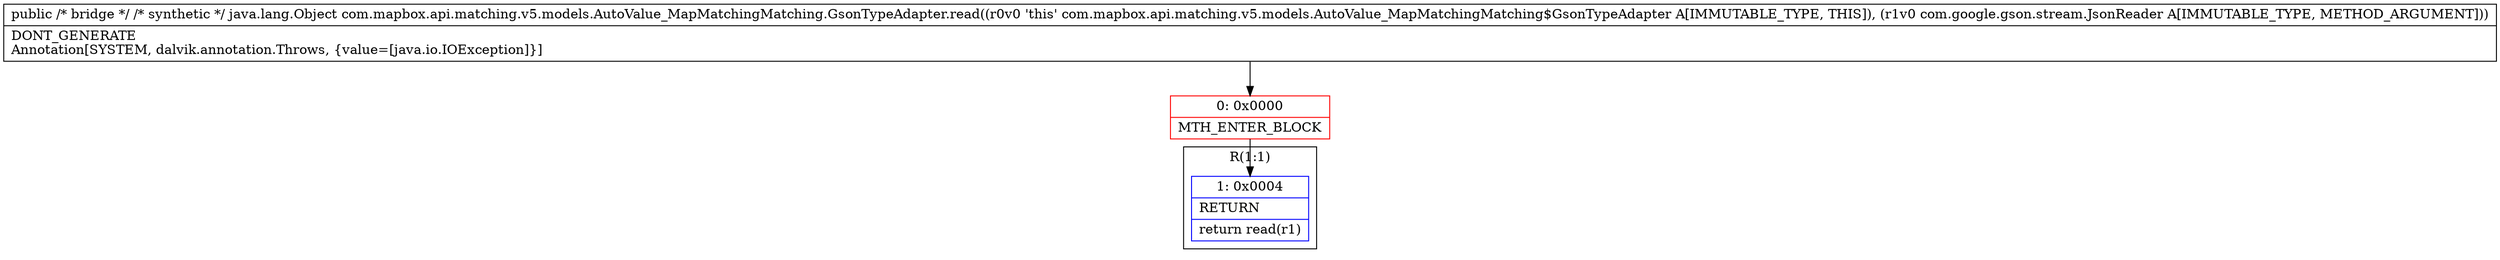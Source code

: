 digraph "CFG forcom.mapbox.api.matching.v5.models.AutoValue_MapMatchingMatching.GsonTypeAdapter.read(Lcom\/google\/gson\/stream\/JsonReader;)Ljava\/lang\/Object;" {
subgraph cluster_Region_1026812529 {
label = "R(1:1)";
node [shape=record,color=blue];
Node_1 [shape=record,label="{1\:\ 0x0004|RETURN\l|return read(r1)\l}"];
}
Node_0 [shape=record,color=red,label="{0\:\ 0x0000|MTH_ENTER_BLOCK\l}"];
MethodNode[shape=record,label="{public \/* bridge *\/ \/* synthetic *\/ java.lang.Object com.mapbox.api.matching.v5.models.AutoValue_MapMatchingMatching.GsonTypeAdapter.read((r0v0 'this' com.mapbox.api.matching.v5.models.AutoValue_MapMatchingMatching$GsonTypeAdapter A[IMMUTABLE_TYPE, THIS]), (r1v0 com.google.gson.stream.JsonReader A[IMMUTABLE_TYPE, METHOD_ARGUMENT]))  | DONT_GENERATE\lAnnotation[SYSTEM, dalvik.annotation.Throws, \{value=[java.io.IOException]\}]\l}"];
MethodNode -> Node_0;
Node_0 -> Node_1;
}

